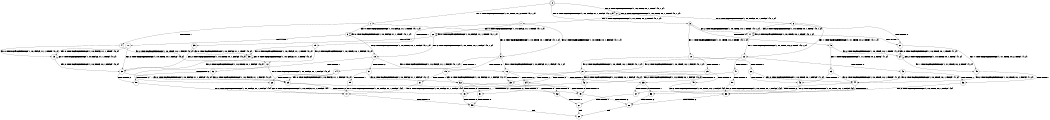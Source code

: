 digraph BCG {
size = "7, 10.5";
center = TRUE;
node [shape = circle];
0 [peripheries = 2];
0 -> 1 [label = "EX !1 !ATOMIC_EXCH_BRANCH (1, +1, TRUE, +0, 2, TRUE) !{0, 1, 2}"];
0 -> 2 [label = "EX !2 !ATOMIC_EXCH_BRANCH (1, +0, TRUE, +0, 1, TRUE) !{0, 1, 2}"];
0 -> 3 [label = "EX !0 !ATOMIC_EXCH_BRANCH (1, +0, FALSE, +1, 1, FALSE) !{0, 1, 2}"];
1 -> 4 [label = "TERMINATE !1"];
1 -> 5 [label = "EX !2 !ATOMIC_EXCH_BRANCH (1, +0, TRUE, +0, 1, FALSE) !{0, 1, 2}"];
1 -> 6 [label = "EX !0 !ATOMIC_EXCH_BRANCH (1, +0, FALSE, +1, 1, TRUE) !{0, 1, 2}"];
2 -> 7 [label = "EX !1 !ATOMIC_EXCH_BRANCH (1, +1, TRUE, +0, 2, TRUE) !{0, 1, 2}"];
2 -> 8 [label = "EX !0 !ATOMIC_EXCH_BRANCH (1, +0, FALSE, +1, 1, FALSE) !{0, 1, 2}"];
2 -> 2 [label = "EX !2 !ATOMIC_EXCH_BRANCH (1, +0, TRUE, +0, 1, TRUE) !{0, 1, 2}"];
3 -> 9 [label = "TERMINATE !0"];
3 -> 10 [label = "EX !1 !ATOMIC_EXCH_BRANCH (1, +1, TRUE, +0, 2, TRUE) !{0, 1, 2}"];
3 -> 11 [label = "EX !2 !ATOMIC_EXCH_BRANCH (1, +0, TRUE, +0, 1, TRUE) !{0, 1, 2}"];
4 -> 12 [label = "EX !2 !ATOMIC_EXCH_BRANCH (1, +0, TRUE, +0, 1, FALSE) !{0, 2}"];
4 -> 13 [label = "EX !0 !ATOMIC_EXCH_BRANCH (1, +0, FALSE, +1, 1, TRUE) !{0, 2}"];
5 -> 14 [label = "TERMINATE !1"];
5 -> 15 [label = "TERMINATE !2"];
5 -> 16 [label = "EX !0 !ATOMIC_EXCH_BRANCH (1, +0, FALSE, +1, 1, FALSE) !{0, 1, 2}"];
6 -> 17 [label = "TERMINATE !1"];
6 -> 18 [label = "EX !2 !ATOMIC_EXCH_BRANCH (1, +0, TRUE, +0, 1, FALSE) !{0, 1, 2}"];
6 -> 6 [label = "EX !0 !ATOMIC_EXCH_BRANCH (1, +0, FALSE, +1, 1, TRUE) !{0, 1, 2}"];
7 -> 19 [label = "TERMINATE !1"];
7 -> 20 [label = "EX !0 !ATOMIC_EXCH_BRANCH (1, +0, FALSE, +1, 1, TRUE) !{0, 1, 2}"];
7 -> 5 [label = "EX !2 !ATOMIC_EXCH_BRANCH (1, +0, TRUE, +0, 1, FALSE) !{0, 1, 2}"];
8 -> 21 [label = "TERMINATE !0"];
8 -> 22 [label = "EX !1 !ATOMIC_EXCH_BRANCH (1, +1, TRUE, +0, 2, TRUE) !{0, 1, 2}"];
8 -> 11 [label = "EX !2 !ATOMIC_EXCH_BRANCH (1, +0, TRUE, +0, 1, TRUE) !{0, 1, 2}"];
9 -> 23 [label = "EX !1 !ATOMIC_EXCH_BRANCH (1, +1, TRUE, +0, 2, TRUE) !{1, 2}"];
9 -> 24 [label = "EX !2 !ATOMIC_EXCH_BRANCH (1, +0, TRUE, +0, 1, TRUE) !{1, 2}"];
10 -> 25 [label = "TERMINATE !1"];
10 -> 26 [label = "TERMINATE !0"];
10 -> 27 [label = "EX !2 !ATOMIC_EXCH_BRANCH (1, +0, TRUE, +0, 1, FALSE) !{0, 1, 2}"];
11 -> 21 [label = "TERMINATE !0"];
11 -> 22 [label = "EX !1 !ATOMIC_EXCH_BRANCH (1, +1, TRUE, +0, 2, TRUE) !{0, 1, 2}"];
11 -> 11 [label = "EX !2 !ATOMIC_EXCH_BRANCH (1, +0, TRUE, +0, 1, TRUE) !{0, 1, 2}"];
12 -> 28 [label = "TERMINATE !2"];
12 -> 29 [label = "EX !0 !ATOMIC_EXCH_BRANCH (1, +0, FALSE, +1, 1, FALSE) !{0, 2}"];
13 -> 30 [label = "EX !2 !ATOMIC_EXCH_BRANCH (1, +0, TRUE, +0, 1, FALSE) !{0, 2}"];
13 -> 13 [label = "EX !0 !ATOMIC_EXCH_BRANCH (1, +0, FALSE, +1, 1, TRUE) !{0, 2}"];
14 -> 28 [label = "TERMINATE !2"];
14 -> 29 [label = "EX !0 !ATOMIC_EXCH_BRANCH (1, +0, FALSE, +1, 1, FALSE) !{0, 2}"];
15 -> 31 [label = "TERMINATE !1"];
15 -> 32 [label = "EX !0 !ATOMIC_EXCH_BRANCH (1, +0, FALSE, +1, 1, FALSE) !{0, 1}"];
16 -> 33 [label = "TERMINATE !1"];
16 -> 34 [label = "TERMINATE !2"];
16 -> 35 [label = "TERMINATE !0"];
17 -> 30 [label = "EX !2 !ATOMIC_EXCH_BRANCH (1, +0, TRUE, +0, 1, FALSE) !{0, 2}"];
17 -> 13 [label = "EX !0 !ATOMIC_EXCH_BRANCH (1, +0, FALSE, +1, 1, TRUE) !{0, 2}"];
18 -> 36 [label = "TERMINATE !1"];
18 -> 37 [label = "TERMINATE !2"];
18 -> 16 [label = "EX !0 !ATOMIC_EXCH_BRANCH (1, +0, FALSE, +1, 1, FALSE) !{0, 1, 2}"];
19 -> 38 [label = "EX !0 !ATOMIC_EXCH_BRANCH (1, +0, FALSE, +1, 1, TRUE) !{0, 2}"];
19 -> 12 [label = "EX !2 !ATOMIC_EXCH_BRANCH (1, +0, TRUE, +0, 1, FALSE) !{0, 2}"];
20 -> 39 [label = "TERMINATE !1"];
20 -> 18 [label = "EX !2 !ATOMIC_EXCH_BRANCH (1, +0, TRUE, +0, 1, FALSE) !{0, 1, 2}"];
20 -> 20 [label = "EX !0 !ATOMIC_EXCH_BRANCH (1, +0, FALSE, +1, 1, TRUE) !{0, 1, 2}"];
21 -> 40 [label = "EX !1 !ATOMIC_EXCH_BRANCH (1, +1, TRUE, +0, 2, TRUE) !{1, 2}"];
21 -> 24 [label = "EX !2 !ATOMIC_EXCH_BRANCH (1, +0, TRUE, +0, 1, TRUE) !{1, 2}"];
22 -> 41 [label = "TERMINATE !1"];
22 -> 42 [label = "TERMINATE !0"];
22 -> 27 [label = "EX !2 !ATOMIC_EXCH_BRANCH (1, +0, TRUE, +0, 1, FALSE) !{0, 1, 2}"];
23 -> 43 [label = "TERMINATE !1"];
23 -> 44 [label = "EX !2 !ATOMIC_EXCH_BRANCH (1, +0, TRUE, +0, 1, FALSE) !{1, 2}"];
24 -> 40 [label = "EX !1 !ATOMIC_EXCH_BRANCH (1, +1, TRUE, +0, 2, TRUE) !{1, 2}"];
24 -> 24 [label = "EX !2 !ATOMIC_EXCH_BRANCH (1, +0, TRUE, +0, 1, TRUE) !{1, 2}"];
25 -> 45 [label = "TERMINATE !0"];
25 -> 46 [label = "EX !2 !ATOMIC_EXCH_BRANCH (1, +0, TRUE, +0, 1, FALSE) !{0, 2}"];
26 -> 43 [label = "TERMINATE !1"];
26 -> 44 [label = "EX !2 !ATOMIC_EXCH_BRANCH (1, +0, TRUE, +0, 1, FALSE) !{1, 2}"];
27 -> 33 [label = "TERMINATE !1"];
27 -> 34 [label = "TERMINATE !2"];
27 -> 35 [label = "TERMINATE !0"];
28 -> 47 [label = "EX !0 !ATOMIC_EXCH_BRANCH (1, +0, FALSE, +1, 1, FALSE) !{0}"];
29 -> 48 [label = "TERMINATE !2"];
29 -> 49 [label = "TERMINATE !0"];
30 -> 50 [label = "TERMINATE !2"];
30 -> 29 [label = "EX !0 !ATOMIC_EXCH_BRANCH (1, +0, FALSE, +1, 1, FALSE) !{0, 2}"];
31 -> 47 [label = "EX !0 !ATOMIC_EXCH_BRANCH (1, +0, FALSE, +1, 1, FALSE) !{0}"];
32 -> 51 [label = "TERMINATE !1"];
32 -> 52 [label = "TERMINATE !0"];
33 -> 48 [label = "TERMINATE !2"];
33 -> 49 [label = "TERMINATE !0"];
34 -> 51 [label = "TERMINATE !1"];
34 -> 52 [label = "TERMINATE !0"];
35 -> 53 [label = "TERMINATE !1"];
35 -> 54 [label = "TERMINATE !2"];
36 -> 50 [label = "TERMINATE !2"];
36 -> 29 [label = "EX !0 !ATOMIC_EXCH_BRANCH (1, +0, FALSE, +1, 1, FALSE) !{0, 2}"];
37 -> 55 [label = "TERMINATE !1"];
37 -> 32 [label = "EX !0 !ATOMIC_EXCH_BRANCH (1, +0, FALSE, +1, 1, FALSE) !{0, 1}"];
38 -> 30 [label = "EX !2 !ATOMIC_EXCH_BRANCH (1, +0, TRUE, +0, 1, FALSE) !{0, 2}"];
38 -> 38 [label = "EX !0 !ATOMIC_EXCH_BRANCH (1, +0, FALSE, +1, 1, TRUE) !{0, 2}"];
39 -> 30 [label = "EX !2 !ATOMIC_EXCH_BRANCH (1, +0, TRUE, +0, 1, FALSE) !{0, 2}"];
39 -> 38 [label = "EX !0 !ATOMIC_EXCH_BRANCH (1, +0, FALSE, +1, 1, TRUE) !{0, 2}"];
40 -> 56 [label = "TERMINATE !1"];
40 -> 44 [label = "EX !2 !ATOMIC_EXCH_BRANCH (1, +0, TRUE, +0, 1, FALSE) !{1, 2}"];
41 -> 57 [label = "TERMINATE !0"];
41 -> 46 [label = "EX !2 !ATOMIC_EXCH_BRANCH (1, +0, TRUE, +0, 1, FALSE) !{0, 2}"];
42 -> 56 [label = "TERMINATE !1"];
42 -> 44 [label = "EX !2 !ATOMIC_EXCH_BRANCH (1, +0, TRUE, +0, 1, FALSE) !{1, 2}"];
43 -> 58 [label = "EX !2 !ATOMIC_EXCH_BRANCH (1, +0, TRUE, +0, 1, FALSE) !{2}"];
44 -> 53 [label = "TERMINATE !1"];
44 -> 54 [label = "TERMINATE !2"];
45 -> 58 [label = "EX !2 !ATOMIC_EXCH_BRANCH (1, +0, TRUE, +0, 1, FALSE) !{2}"];
46 -> 48 [label = "TERMINATE !2"];
46 -> 49 [label = "TERMINATE !0"];
47 -> 59 [label = "TERMINATE !0"];
48 -> 59 [label = "TERMINATE !0"];
49 -> 60 [label = "TERMINATE !2"];
50 -> 47 [label = "EX !0 !ATOMIC_EXCH_BRANCH (1, +0, FALSE, +1, 1, FALSE) !{0}"];
51 -> 59 [label = "TERMINATE !0"];
52 -> 61 [label = "TERMINATE !1"];
53 -> 60 [label = "TERMINATE !2"];
54 -> 61 [label = "TERMINATE !1"];
55 -> 47 [label = "EX !0 !ATOMIC_EXCH_BRANCH (1, +0, FALSE, +1, 1, FALSE) !{0}"];
56 -> 58 [label = "EX !2 !ATOMIC_EXCH_BRANCH (1, +0, TRUE, +0, 1, FALSE) !{2}"];
57 -> 58 [label = "EX !2 !ATOMIC_EXCH_BRANCH (1, +0, TRUE, +0, 1, FALSE) !{2}"];
58 -> 60 [label = "TERMINATE !2"];
59 -> 62 [label = "exit"];
60 -> 62 [label = "exit"];
61 -> 62 [label = "exit"];
}
